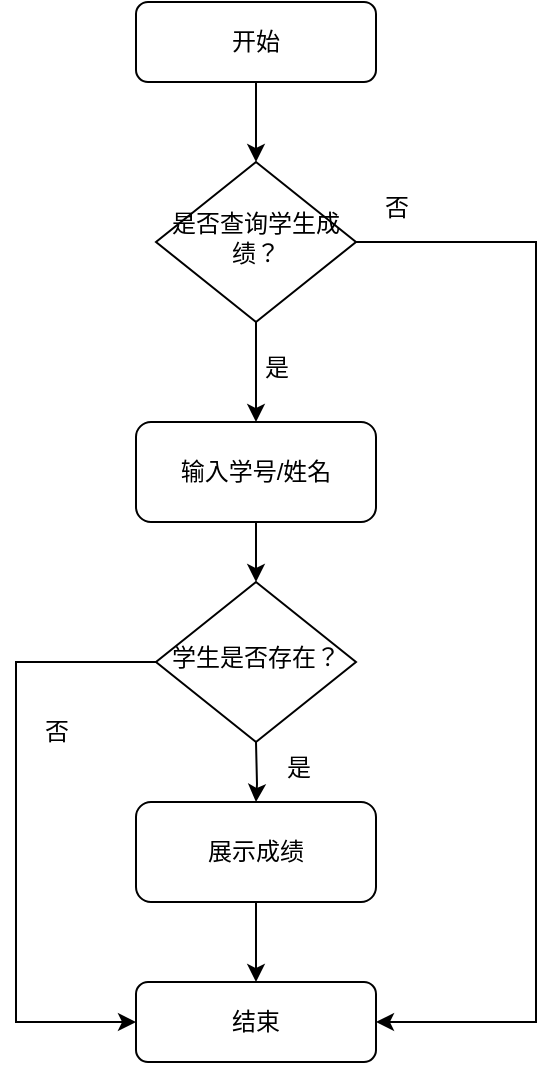 <mxfile version="22.0.4" type="github">
  <diagram name="第 1 页" id="9mdBt2A5E5MHPoM7-pv9">
    <mxGraphModel dx="1434" dy="758" grid="1" gridSize="10" guides="1" tooltips="1" connect="1" arrows="1" fold="1" page="1" pageScale="1" pageWidth="827" pageHeight="1169" math="0" shadow="0">
      <root>
        <mxCell id="0" />
        <mxCell id="1" parent="0" />
        <mxCell id="OeqXJPOhHsxZF3j1uP_--1" value="" style="edgeStyle=orthogonalEdgeStyle;rounded=0;orthogonalLoop=1;jettySize=auto;html=1;" edge="1" parent="1" source="OeqXJPOhHsxZF3j1uP_--2" target="OeqXJPOhHsxZF3j1uP_--5">
          <mxGeometry relative="1" as="geometry" />
        </mxCell>
        <mxCell id="OeqXJPOhHsxZF3j1uP_--2" value="开始" style="rounded=1;whiteSpace=wrap;html=1;fontSize=12;glass=0;strokeWidth=1;shadow=0;" vertex="1" parent="1">
          <mxGeometry x="230" y="80" width="120" height="40" as="geometry" />
        </mxCell>
        <mxCell id="OeqXJPOhHsxZF3j1uP_--3" value="" style="edgeStyle=orthogonalEdgeStyle;rounded=0;orthogonalLoop=1;jettySize=auto;html=1;" edge="1" parent="1" source="OeqXJPOhHsxZF3j1uP_--5" target="OeqXJPOhHsxZF3j1uP_--11">
          <mxGeometry relative="1" as="geometry" />
        </mxCell>
        <mxCell id="OeqXJPOhHsxZF3j1uP_--4" value="" style="edgeStyle=orthogonalEdgeStyle;rounded=0;orthogonalLoop=1;jettySize=auto;html=1;entryX=1;entryY=0.5;entryDx=0;entryDy=0;" edge="1" parent="1" source="OeqXJPOhHsxZF3j1uP_--5" target="OeqXJPOhHsxZF3j1uP_--8">
          <mxGeometry relative="1" as="geometry">
            <mxPoint x="390" y="200" as="targetPoint" />
            <Array as="points">
              <mxPoint x="430" y="200" />
              <mxPoint x="430" y="590" />
            </Array>
          </mxGeometry>
        </mxCell>
        <mxCell id="OeqXJPOhHsxZF3j1uP_--5" value="是否查询学生成绩？" style="rhombus;whiteSpace=wrap;html=1;shadow=0;fontFamily=Helvetica;fontSize=12;align=center;strokeWidth=1;spacing=6;spacingTop=-4;" vertex="1" parent="1">
          <mxGeometry x="240" y="160" width="100" height="80" as="geometry" />
        </mxCell>
        <mxCell id="OeqXJPOhHsxZF3j1uP_--8" value="结束" style="rounded=1;whiteSpace=wrap;html=1;fontSize=12;glass=0;strokeWidth=1;shadow=0;" vertex="1" parent="1">
          <mxGeometry x="230" y="570" width="120" height="40" as="geometry" />
        </mxCell>
        <mxCell id="OeqXJPOhHsxZF3j1uP_--9" value="" style="edgeStyle=orthogonalEdgeStyle;rounded=0;orthogonalLoop=1;jettySize=auto;html=1;" edge="1" parent="1" target="OeqXJPOhHsxZF3j1uP_--13">
          <mxGeometry relative="1" as="geometry">
            <mxPoint x="290" y="450" as="sourcePoint" />
          </mxGeometry>
        </mxCell>
        <mxCell id="OeqXJPOhHsxZF3j1uP_--10" value="" style="edgeStyle=orthogonalEdgeStyle;rounded=0;orthogonalLoop=1;jettySize=auto;html=1;" edge="1" parent="1" source="OeqXJPOhHsxZF3j1uP_--11">
          <mxGeometry relative="1" as="geometry">
            <mxPoint x="290" y="370" as="targetPoint" />
          </mxGeometry>
        </mxCell>
        <mxCell id="OeqXJPOhHsxZF3j1uP_--11" value="输入学号/姓名" style="rounded=1;whiteSpace=wrap;html=1;fontSize=12;glass=0;strokeWidth=1;shadow=0;" vertex="1" parent="1">
          <mxGeometry x="230" y="290" width="120" height="50" as="geometry" />
        </mxCell>
        <mxCell id="OeqXJPOhHsxZF3j1uP_--12" value="" style="edgeStyle=orthogonalEdgeStyle;rounded=0;orthogonalLoop=1;jettySize=auto;html=1;" edge="1" parent="1" source="OeqXJPOhHsxZF3j1uP_--13">
          <mxGeometry relative="1" as="geometry">
            <mxPoint x="290" y="570" as="targetPoint" />
          </mxGeometry>
        </mxCell>
        <mxCell id="OeqXJPOhHsxZF3j1uP_--13" value="展示成绩" style="rounded=1;whiteSpace=wrap;html=1;fontSize=12;glass=0;strokeWidth=1;shadow=0;" vertex="1" parent="1">
          <mxGeometry x="230" y="480" width="120" height="50" as="geometry" />
        </mxCell>
        <mxCell id="OeqXJPOhHsxZF3j1uP_--15" value="是" style="text;html=1;align=center;verticalAlign=middle;resizable=0;points=[];autosize=1;strokeColor=none;fillColor=none;" vertex="1" parent="1">
          <mxGeometry x="280" y="248" width="40" height="30" as="geometry" />
        </mxCell>
        <mxCell id="OeqXJPOhHsxZF3j1uP_--16" value="否" style="text;html=1;align=center;verticalAlign=middle;resizable=0;points=[];autosize=1;strokeColor=none;fillColor=none;" vertex="1" parent="1">
          <mxGeometry x="340" y="168" width="40" height="30" as="geometry" />
        </mxCell>
        <mxCell id="OeqXJPOhHsxZF3j1uP_--17" value="" style="edgeStyle=orthogonalEdgeStyle;rounded=0;orthogonalLoop=1;jettySize=auto;html=1;entryX=0;entryY=0.5;entryDx=0;entryDy=0;" edge="1" parent="1" source="OeqXJPOhHsxZF3j1uP_--18" target="OeqXJPOhHsxZF3j1uP_--8">
          <mxGeometry relative="1" as="geometry">
            <mxPoint x="420" y="590" as="targetPoint" />
            <Array as="points">
              <mxPoint x="170" y="410" />
              <mxPoint x="170" y="590" />
            </Array>
          </mxGeometry>
        </mxCell>
        <mxCell id="OeqXJPOhHsxZF3j1uP_--18" value="学生是否存在？" style="rhombus;whiteSpace=wrap;html=1;shadow=0;fontFamily=Helvetica;fontSize=12;align=center;strokeWidth=1;spacing=6;spacingTop=-4;" vertex="1" parent="1">
          <mxGeometry x="240" y="370" width="100" height="80" as="geometry" />
        </mxCell>
        <mxCell id="OeqXJPOhHsxZF3j1uP_--19" value="是" style="text;html=1;align=center;verticalAlign=middle;resizable=0;points=[];autosize=1;strokeColor=none;fillColor=none;" vertex="1" parent="1">
          <mxGeometry x="291" y="448" width="40" height="30" as="geometry" />
        </mxCell>
        <mxCell id="OeqXJPOhHsxZF3j1uP_--20" value="否" style="text;html=1;align=center;verticalAlign=middle;resizable=0;points=[];autosize=1;strokeColor=none;fillColor=none;" vertex="1" parent="1">
          <mxGeometry x="170" y="430" width="40" height="30" as="geometry" />
        </mxCell>
      </root>
    </mxGraphModel>
  </diagram>
</mxfile>
